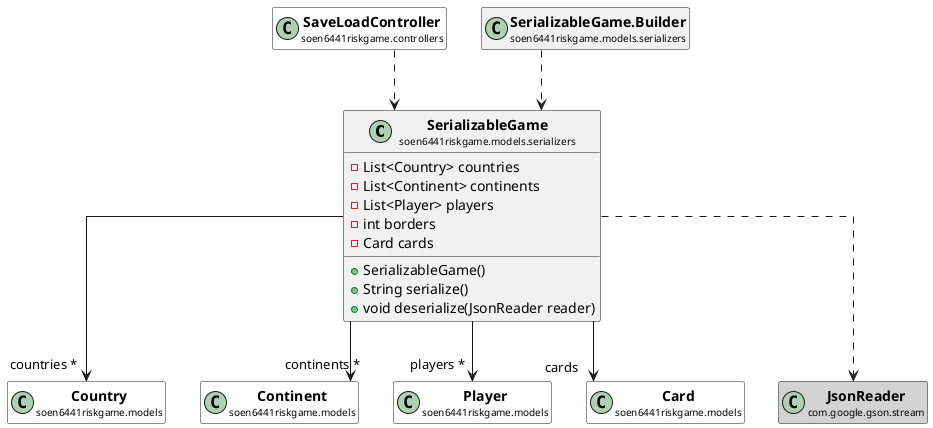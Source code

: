 @startuml

skinparam svgLinkTarget _parent
skinparam linetype ortho
set namespaceSeparator none
class "<b><size:14>SerializableGame</b>\n<size:10>soen6441riskgame.models.serializers" as soen6441riskgame.models.serializers.SerializableGame  [[../../../soen6441riskgame/models/serializers/SerializableGame.html{soen6441riskgame.models.serializers.SerializableGame}]] {
-List<Country> countries
-List<Continent> continents
-List<Player> players
-int borders
-Card cards
+SerializableGame()
+String serialize()
+void deserialize(JsonReader reader)
}


class "<b><size:14>SaveLoadController</b>\n<size:10>soen6441riskgame.controllers" as soen6441riskgame.controllers.SaveLoadController  [[../../../soen6441riskgame/controllers/SaveLoadController.html{soen6441riskgame.controllers.SaveLoadController}]] #white {
}

hide soen6441riskgame.controllers.SaveLoadController fields
hide soen6441riskgame.controllers.SaveLoadController methods

soen6441riskgame.controllers.SaveLoadController ..> soen6441riskgame.models.serializers.SerializableGame


class "<b><size:14>Country</b>\n<size:10>soen6441riskgame.models" as soen6441riskgame.models.Country  [[../../../soen6441riskgame/models/Country.html{soen6441riskgame.models.Country}]] #white {
}

hide soen6441riskgame.models.Country fields
hide soen6441riskgame.models.Country methods

soen6441riskgame.models.serializers.SerializableGame -->  "countries *" soen6441riskgame.models.Country


class "<b><size:14>Continent</b>\n<size:10>soen6441riskgame.models" as soen6441riskgame.models.Continent  [[../../../soen6441riskgame/models/Continent.html{soen6441riskgame.models.Continent}]] #white {
}

hide soen6441riskgame.models.Continent fields
hide soen6441riskgame.models.Continent methods

soen6441riskgame.models.serializers.SerializableGame -->  "continents *" soen6441riskgame.models.Continent


class "<b><size:14>Player</b>\n<size:10>soen6441riskgame.models" as soen6441riskgame.models.Player  [[../../../soen6441riskgame/models/Player.html{soen6441riskgame.models.Player}]] #white {
}

hide soen6441riskgame.models.Player fields
hide soen6441riskgame.models.Player methods

soen6441riskgame.models.serializers.SerializableGame -->  "players *" soen6441riskgame.models.Player

class "<b><size:14>Card</b>\n<size:10>soen6441riskgame.models" as soen6441riskgame.models.Card  [[../../../soen6441riskgame/models/Card.html{soen6441riskgame.models.Card}]] #white {
}

hide soen6441riskgame.models.Card fields
hide soen6441riskgame.models.Card methods

soen6441riskgame.models.serializers.SerializableGame -->  "cards" soen6441riskgame.models.Card

class "<b><size:14>JsonReader</b>\n<size:10>com.google.gson.stream" as com.google.gson.stream.JsonReader  #lightgrey {
}

hide com.google.gson.stream.JsonReader fields
hide com.google.gson.stream.JsonReader methods

soen6441riskgame.models.serializers.SerializableGame ..> com.google.gson.stream.JsonReader

class "<b><size:14>SerializableGame.Builder</b>\n<size:10>soen6441riskgame.models.serializers" as soen6441riskgame.models.serializers.SerializableGame.Builder  [[../../../soen6441riskgame/models/serializers/SerializableGame.Builder.html{soen6441riskgame.models.serializers.SerializableGame.Builder}]] {
}

hide soen6441riskgame.models.serializers.SerializableGame.Builder fields
hide soen6441riskgame.models.serializers.SerializableGame.Builder methods

soen6441riskgame.models.serializers.SerializableGame.Builder ..> soen6441riskgame.models.serializers.SerializableGame


@enduml
